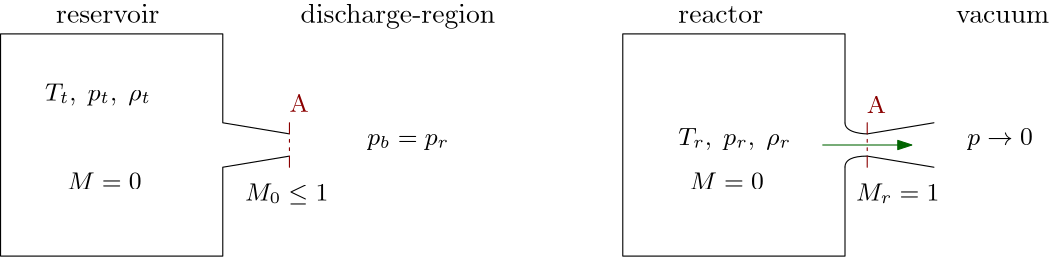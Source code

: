 <?xml version="1.0"?>
<!DOCTYPE ipe SYSTEM "ipe.dtd">
<ipe version="70218" creator="Ipe 7.2.30">
<info created="D:20250303183949" modified="D:20250310155109"/>
<ipestyle name="basic">
<symbol name="arrow/arc(spx)">
<path stroke="sym-stroke" fill="sym-stroke" pen="sym-pen">
0 0 m
-1 0.333 l
-1 -0.333 l
h
</path>
</symbol>
<symbol name="arrow/farc(spx)">
<path stroke="sym-stroke" fill="white" pen="sym-pen">
0 0 m
-1 0.333 l
-1 -0.333 l
h
</path>
</symbol>
<symbol name="arrow/ptarc(spx)">
<path stroke="sym-stroke" fill="sym-stroke" pen="sym-pen">
0 0 m
-1 0.333 l
-0.8 0 l
-1 -0.333 l
h
</path>
</symbol>
<symbol name="arrow/fptarc(spx)">
<path stroke="sym-stroke" fill="white" pen="sym-pen">
0 0 m
-1 0.333 l
-0.8 0 l
-1 -0.333 l
h
</path>
</symbol>
<symbol name="mark/circle(sx)" transformations="translations">
<path fill="sym-stroke">
0.6 0 0 0.6 0 0 e
0.4 0 0 0.4 0 0 e
</path>
</symbol>
<symbol name="mark/disk(sx)" transformations="translations">
<path fill="sym-stroke">
0.6 0 0 0.6 0 0 e
</path>
</symbol>
<symbol name="mark/fdisk(sfx)" transformations="translations">
<group>
<path fill="sym-fill">
0.5 0 0 0.5 0 0 e
</path>
<path fill="sym-stroke" fillrule="eofill">
0.6 0 0 0.6 0 0 e
0.4 0 0 0.4 0 0 e
</path>
</group>
</symbol>
<symbol name="mark/box(sx)" transformations="translations">
<path fill="sym-stroke" fillrule="eofill">
-0.6 -0.6 m
0.6 -0.6 l
0.6 0.6 l
-0.6 0.6 l
h
-0.4 -0.4 m
0.4 -0.4 l
0.4 0.4 l
-0.4 0.4 l
h
</path>
</symbol>
<symbol name="mark/square(sx)" transformations="translations">
<path fill="sym-stroke">
-0.6 -0.6 m
0.6 -0.6 l
0.6 0.6 l
-0.6 0.6 l
h
</path>
</symbol>
<symbol name="mark/fsquare(sfx)" transformations="translations">
<group>
<path fill="sym-fill">
-0.5 -0.5 m
0.5 -0.5 l
0.5 0.5 l
-0.5 0.5 l
h
</path>
<path fill="sym-stroke" fillrule="eofill">
-0.6 -0.6 m
0.6 -0.6 l
0.6 0.6 l
-0.6 0.6 l
h
-0.4 -0.4 m
0.4 -0.4 l
0.4 0.4 l
-0.4 0.4 l
h
</path>
</group>
</symbol>
<symbol name="mark/cross(sx)" transformations="translations">
<group>
<path fill="sym-stroke">
-0.43 -0.57 m
0.57 0.43 l
0.43 0.57 l
-0.57 -0.43 l
h
</path>
<path fill="sym-stroke">
-0.43 0.57 m
0.57 -0.43 l
0.43 -0.57 l
-0.57 0.43 l
h
</path>
</group>
</symbol>
<symbol name="arrow/fnormal(spx)">
<path stroke="sym-stroke" fill="white" pen="sym-pen">
0 0 m
-1 0.333 l
-1 -0.333 l
h
</path>
</symbol>
<symbol name="arrow/pointed(spx)">
<path stroke="sym-stroke" fill="sym-stroke" pen="sym-pen">
0 0 m
-1 0.333 l
-0.8 0 l
-1 -0.333 l
h
</path>
</symbol>
<symbol name="arrow/fpointed(spx)">
<path stroke="sym-stroke" fill="white" pen="sym-pen">
0 0 m
-1 0.333 l
-0.8 0 l
-1 -0.333 l
h
</path>
</symbol>
<symbol name="arrow/linear(spx)">
<path stroke="sym-stroke" pen="sym-pen">
-1 0.333 m
0 0 l
-1 -0.333 l
</path>
</symbol>
<symbol name="arrow/fdouble(spx)">
<path stroke="sym-stroke" fill="white" pen="sym-pen">
0 0 m
-1 0.333 l
-1 -0.333 l
h
-1 0 m
-2 0.333 l
-2 -0.333 l
h
</path>
</symbol>
<symbol name="arrow/double(spx)">
<path stroke="sym-stroke" fill="sym-stroke" pen="sym-pen">
0 0 m
-1 0.333 l
-1 -0.333 l
h
-1 0 m
-2 0.333 l
-2 -0.333 l
h
</path>
</symbol>
<symbol name="arrow/mid-normal(spx)">
<path stroke="sym-stroke" fill="sym-stroke" pen="sym-pen">
0.5 0 m
-0.5 0.333 l
-0.5 -0.333 l
h
</path>
</symbol>
<symbol name="arrow/mid-fnormal(spx)">
<path stroke="sym-stroke" fill="white" pen="sym-pen">
0.5 0 m
-0.5 0.333 l
-0.5 -0.333 l
h
</path>
</symbol>
<symbol name="arrow/mid-pointed(spx)">
<path stroke="sym-stroke" fill="sym-stroke" pen="sym-pen">
0.5 0 m
-0.5 0.333 l
-0.3 0 l
-0.5 -0.333 l
h
</path>
</symbol>
<symbol name="arrow/mid-fpointed(spx)">
<path stroke="sym-stroke" fill="white" pen="sym-pen">
0.5 0 m
-0.5 0.333 l
-0.3 0 l
-0.5 -0.333 l
h
</path>
</symbol>
<symbol name="arrow/mid-double(spx)">
<path stroke="sym-stroke" fill="sym-stroke" pen="sym-pen">
1 0 m
0 0.333 l
0 -0.333 l
h
0 0 m
-1 0.333 l
-1 -0.333 l
h
</path>
</symbol>
<symbol name="arrow/mid-fdouble(spx)">
<path stroke="sym-stroke" fill="white" pen="sym-pen">
1 0 m
0 0.333 l
0 -0.333 l
h
0 0 m
-1 0.333 l
-1 -0.333 l
h
</path>
</symbol>
<anglesize name="22.5 deg" value="22.5"/>
<anglesize name="30 deg" value="30"/>
<anglesize name="45 deg" value="45"/>
<anglesize name="60 deg" value="60"/>
<anglesize name="90 deg" value="90"/>
<arrowsize name="large" value="10"/>
<arrowsize name="small" value="5"/>
<arrowsize name="tiny" value="3"/>
<color name="blue" value="0 0 1"/>
<color name="brown" value="0.647 0.165 0.165"/>
<color name="darkblue" value="0 0 0.545"/>
<color name="darkcyan" value="0 0.545 0.545"/>
<color name="darkgray" value="0.663"/>
<color name="darkgreen" value="0 0.392 0"/>
<color name="darkmagenta" value="0.545 0 0.545"/>
<color name="darkorange" value="1 0.549 0"/>
<color name="darkred" value="0.545 0 0"/>
<color name="gold" value="1 0.843 0"/>
<color name="gray" value="0.745"/>
<color name="green" value="0 1 0"/>
<color name="lightblue" value="0.678 0.847 0.902"/>
<color name="lightcyan" value="0.878 1 1"/>
<color name="lightgray" value="0.827"/>
<color name="lightgreen" value="0.565 0.933 0.565"/>
<color name="lightyellow" value="1 1 0.878"/>
<color name="navy" value="0 0 0.502"/>
<color name="orange" value="1 0.647 0"/>
<color name="pink" value="1 0.753 0.796"/>
<color name="purple" value="0.627 0.125 0.941"/>
<color name="red" value="1 0 0"/>
<color name="seagreen" value="0.18 0.545 0.341"/>
<color name="turquoise" value="0.251 0.878 0.816"/>
<color name="violet" value="0.933 0.51 0.933"/>
<color name="yellow" value="1 1 0"/>
<dashstyle name="dash dot dotted" value="[4 2 1 2 1 2] 0"/>
<dashstyle name="dash dotted" value="[4 2 1 2] 0"/>
<dashstyle name="dashed" value="[4] 0"/>
<dashstyle name="dotted" value="[1 3] 0"/>
<gridsize name="10 pts (~3.5 mm)" value="10"/>
<gridsize name="14 pts (~5 mm)" value="14"/>
<gridsize name="16 pts (~6 mm)" value="16"/>
<gridsize name="20 pts (~7 mm)" value="20"/>
<gridsize name="28 pts (~10 mm)" value="28"/>
<gridsize name="32 pts (~12 mm)" value="32"/>
<gridsize name="4 pts" value="4"/>
<gridsize name="56 pts (~20 mm)" value="56"/>
<gridsize name="8 pts (~3 mm)" value="8"/>
<opacity name="10%" value="0.1"/>
<opacity name="30%" value="0.3"/>
<opacity name="50%" value="0.5"/>
<opacity name="75%" value="0.75"/>
<pen name="fat" value="1.2"/>
<pen name="heavier" value="0.8"/>
<pen name="ultrafat" value="2"/>
<symbolsize name="large" value="5"/>
<symbolsize name="small" value="2"/>
<symbolsize name="tiny" value="1.1"/>
<textsize name="Huge" value="\Huge"/>
<textsize name="LARGE" value="\LARGE"/>
<textsize name="Large" value="\Large"/>
<textsize name="footnote" value="\footnotesize"/>
<textsize name="huge" value="\huge"/>
<textsize name="large" value="\large"/>
<textsize name="script" value="\scriptsize"/>
<textsize name="small" value="\small"/>
<textsize name="tiny" value="\tiny"/>
<textstyle name="center" begin="\begin{center}" end="\end{center}"/>
<textstyle name="item" begin="\begin{itemize}\item{}" end="\end{itemize}"/>
<textstyle name="itemize" begin="\begin{itemize}" end="\end{itemize}"/>
<tiling name="falling" angle="-60" step="4" width="1"/>
<tiling name="rising" angle="30" step="4" width="1"/>
</ipestyle>
<page>
<layer name="alpha"/>
<layer name="beta"/>
<view layers="alpha beta" active="beta"/>
<path layer="alpha" stroke="black">
168 716 m
144 720 l
144 752 l
64 752 l
64 672 l
144 672 l
144 704 l
168 708 l
168 708 l
168 708 l
</path>
<path matrix="1 0 0 1 48 0" stroke="black" cap="1">
320 720 m
320 752 l
240 752 l
240 672 l
320 672 l
320 704 l
320 704 l
</path>
<text matrix="1 0 0 1 43.8122 -0.501489" transformations="translations" pos="332 724" stroke="darkred" type="label" width="6.91" height="6.127" depth="0" valign="baseline" size="small">A</text>
<text matrix="1 0 0 1 -164 0" transformations="translations" pos="332 724" stroke="darkred" type="label" width="6.91" height="6.127" depth="0" valign="baseline" size="small">A</text>
<path stroke="darkred" dash="dash dot dotted" cap="1" join="1">
168 704 m
168 720 l
168 720 l
</path>
<text matrix="1 0 0 1 0 -8" transformations="translations" pos="84 764" stroke="black" type="label" width="37.222" height="6.654" depth="0" valign="baseline">reservoir</text>
<text matrix="1 0 0 1 104 -8" transformations="translations" pos="204 764" stroke="black" type="label" width="30.497" height="6.128" depth="0" valign="baseline">reactor</text>
<path stroke="black">
368 720 m
368 716
376 716
376 716 c
</path>
<path stroke="black">
368 704 m
368 708
376 708 c
</path>
<path stroke="black" cap="1">
376 716 m
400 720 l
</path>
<path stroke="black" cap="1">
376 708 m
400 704 l
</path>
<path stroke="darkred" dash="dash dot dotted" cap="1" join="1">
376 720 m
376 704 l
</path>
<text matrix="1 0 0 1 228 -24" transformations="translations" pos="80 736" stroke="black" type="label" width="40.534" height="6.13" depth="1.74" valign="baseline" size="small" style="math">T_r,\;p_r,\;\rho_r</text>
<path layer="beta" stroke="black" dash="dash dot dotted">
168 764 m
168 764 l
168 764 l
168 764 l
h
</path>
<text matrix="1 0 0 1 88 -8" transformations="translations" pos="84 764" stroke="black" type="label" width="70.126" height="6.926" depth="1.93" valign="baseline">discharge-region</text>
<text matrix="1 0 0 1 324 -8" transformations="translations" pos="84 764" stroke="black" type="label" width="33.486" height="4.289" depth="0" valign="baseline">vacuum</text>
<text matrix="1 0 0 1 116 -24" transformations="translations" pos="80 736" stroke="black" type="label" width="29.469" height="3.864" depth="1.74" valign="baseline" size="small" style="math">p_b = p_r</text>
<text matrix="1 0 0 1 -12 -8" transformations="translations" pos="164 700" stroke="black" type="label" width="29.949" height="6.131" depth="1.36" valign="baseline" size="small" style="math">M_0\le 1</text>
<text matrix="1 0 0 1 208 -8" transformations="translations" pos="164 700" stroke="black" type="label" width="29.956" height="6.133" depth="0.99" valign="baseline" size="small" style="math">M_r = 1</text>
<text matrix="1 0 0 1 -76 -4" transformations="translations" pos="164 700" stroke="black" type="label" width="26.766" height="6.127" depth="0" valign="baseline" size="small" style="math">M = 0</text>
<text matrix="1 0 0 1 148 -4" transformations="translations" pos="164 700" stroke="black" type="label" width="26.766" height="6.127" depth="0" valign="baseline" size="small" style="math">M = 0</text>
<text matrix="1 0 0 1 0 -8" transformations="translations" pos="80 736" stroke="black" type="label" width="38.106" height="6.13" depth="1.74" valign="baseline" size="small" style="math">T_t,\;p_t,\;\rho_t</text>
<text matrix="1 0 0 1 332 -24" transformations="translations" pos="80 736" stroke="black" type="label" width="23.569" height="5.782" depth="1.74" valign="baseline" size="small" style="math">p \to 0</text>
<path matrix="1 0 0 1 88 56" stroke="darkgreen" cap="1" arrow="normal/small">
272 656 m
304 656 l
</path>
</page>
</ipe>
